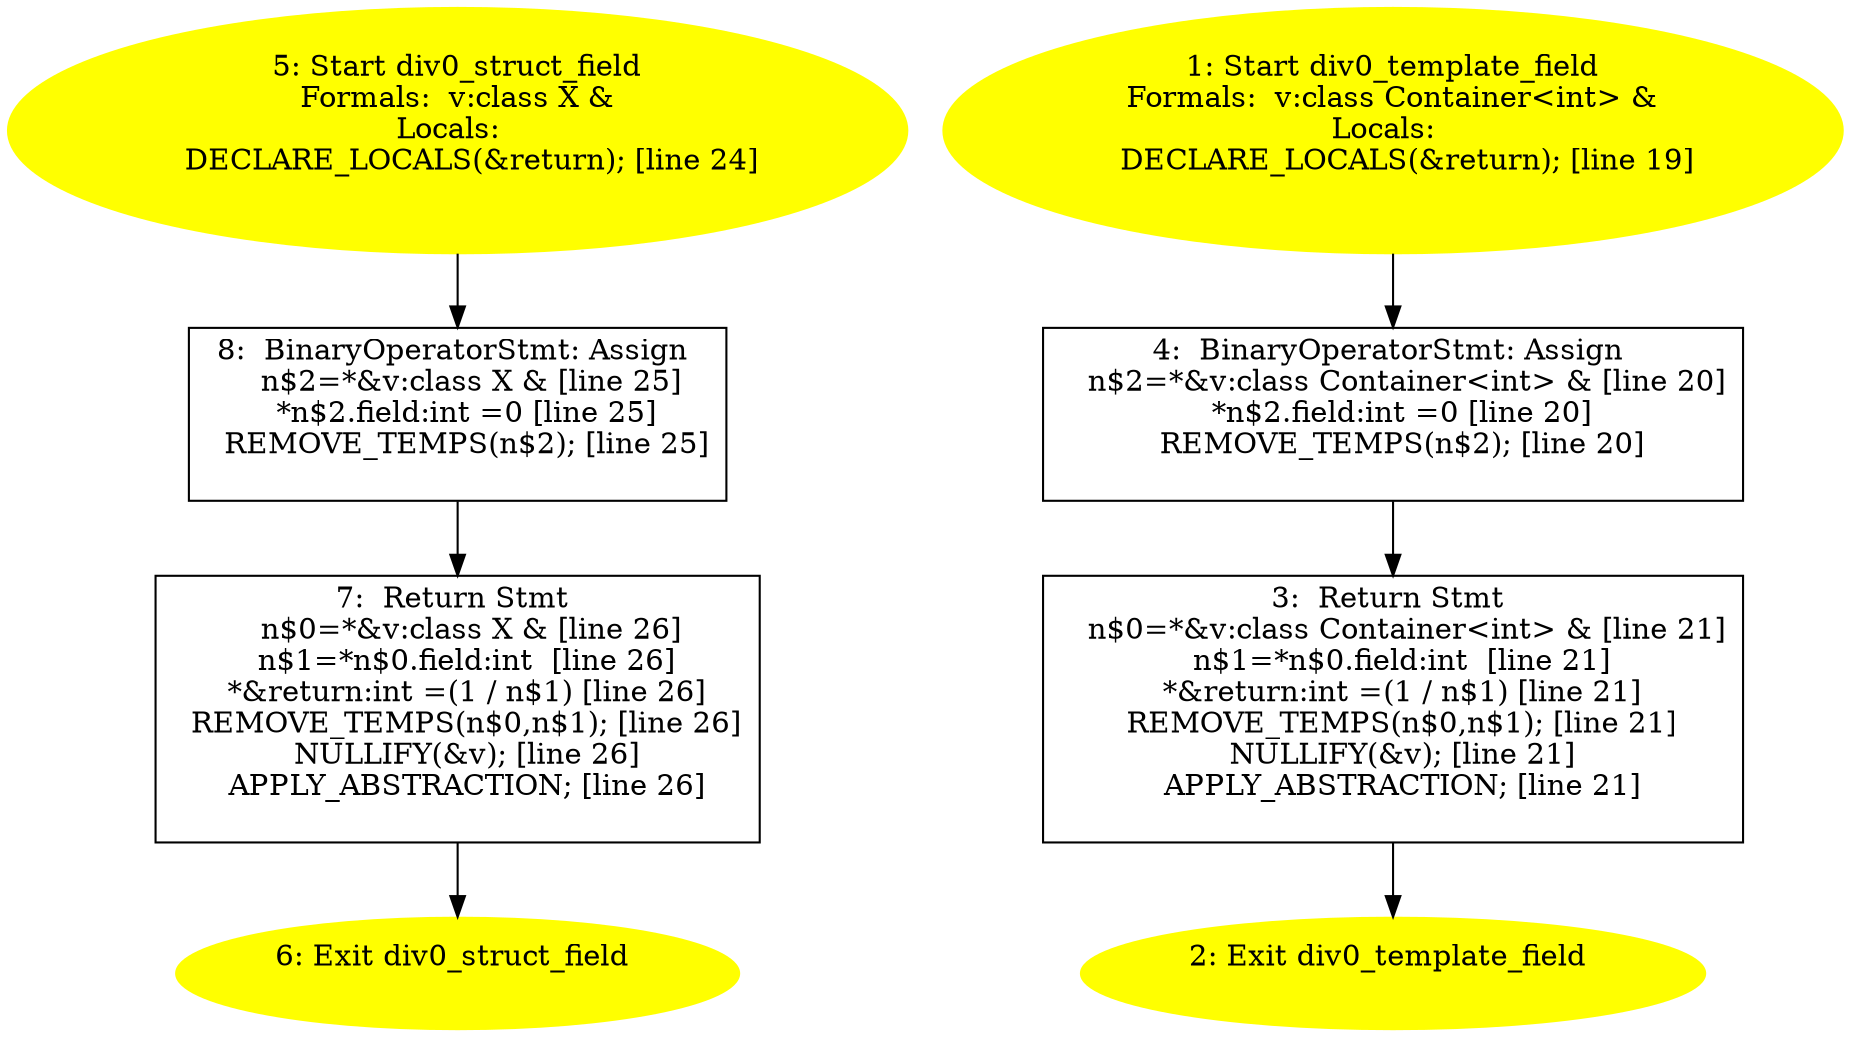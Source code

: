 /* @generated */
digraph iCFG {
8 [label="8:  BinaryOperatorStmt: Assign \n   n$2=*&v:class X & [line 25]\n  *n$2.field:int =0 [line 25]\n  REMOVE_TEMPS(n$2); [line 25]\n " shape="box"]
	

	 8 -> 7 ;
7 [label="7:  Return Stmt \n   n$0=*&v:class X & [line 26]\n  n$1=*n$0.field:int  [line 26]\n  *&return:int =(1 / n$1) [line 26]\n  REMOVE_TEMPS(n$0,n$1); [line 26]\n  NULLIFY(&v); [line 26]\n  APPLY_ABSTRACTION; [line 26]\n " shape="box"]
	

	 7 -> 6 ;
6 [label="6: Exit div0_struct_field \n  " color=yellow style=filled]
	

5 [label="5: Start div0_struct_field\nFormals:  v:class X &\nLocals:  \n   DECLARE_LOCALS(&return); [line 24]\n " color=yellow style=filled]
	

	 5 -> 8 ;
4 [label="4:  BinaryOperatorStmt: Assign \n   n$2=*&v:class Container<int> & [line 20]\n  *n$2.field:int =0 [line 20]\n  REMOVE_TEMPS(n$2); [line 20]\n " shape="box"]
	

	 4 -> 3 ;
3 [label="3:  Return Stmt \n   n$0=*&v:class Container<int> & [line 21]\n  n$1=*n$0.field:int  [line 21]\n  *&return:int =(1 / n$1) [line 21]\n  REMOVE_TEMPS(n$0,n$1); [line 21]\n  NULLIFY(&v); [line 21]\n  APPLY_ABSTRACTION; [line 21]\n " shape="box"]
	

	 3 -> 2 ;
2 [label="2: Exit div0_template_field \n  " color=yellow style=filled]
	

1 [label="1: Start div0_template_field\nFormals:  v:class Container<int> &\nLocals:  \n   DECLARE_LOCALS(&return); [line 19]\n " color=yellow style=filled]
	

	 1 -> 4 ;
}
